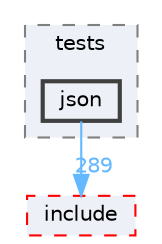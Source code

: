 digraph "external/reflect-cpp/tests/json"
{
 // LATEX_PDF_SIZE
  bgcolor="transparent";
  edge [fontname=Helvetica,fontsize=10,labelfontname=Helvetica,labelfontsize=10];
  node [fontname=Helvetica,fontsize=10,shape=box,height=0.2,width=0.4];
  compound=true
  subgraph clusterdir_96ed9f99bdafb7b1db11ea23481da3f6 {
    graph [ bgcolor="#edf0f7", pencolor="grey50", label="tests", fontname=Helvetica,fontsize=10 style="filled,dashed", URL="dir_96ed9f99bdafb7b1db11ea23481da3f6.html",tooltip=""]
  dir_0640f135c76f0ae856b0b74d0973fb04 [label="json", fillcolor="#edf0f7", color="grey25", style="filled,bold", URL="dir_0640f135c76f0ae856b0b74d0973fb04.html",tooltip=""];
  }
  dir_52db5b9842da2a9d3126408803d2a092 [label="include", fillcolor="#edf0f7", color="red", style="filled,dashed", URL="dir_52db5b9842da2a9d3126408803d2a092.html",tooltip=""];
  dir_0640f135c76f0ae856b0b74d0973fb04->dir_52db5b9842da2a9d3126408803d2a092 [headlabel="289", labeldistance=1.5 headhref="dir_000435_000385.html" href="dir_000435_000385.html" color="steelblue1" fontcolor="steelblue1"];
}
